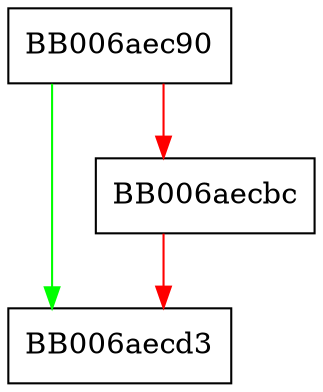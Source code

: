digraph spki2typespki_set_ctx_params {
  node [shape="box"];
  graph [splines=ortho];
  BB006aec90 -> BB006aecd3 [color="green"];
  BB006aec90 -> BB006aecbc [color="red"];
  BB006aecbc -> BB006aecd3 [color="red"];
}